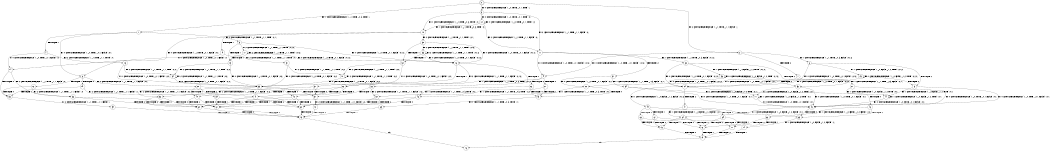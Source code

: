 digraph BCG {
size = "7, 10.5";
center = TRUE;
node [shape = circle];
0 [peripheries = 2];
0 -> 1 [label = "EX !1 !ATOMIC_EXCH_BRANCH (1, +1, TRUE, +0, 3, TRUE) !::"];
0 -> 2 [label = "EX !2 !ATOMIC_EXCH_BRANCH (1, +1, TRUE, +1, 1, FALSE) !::"];
0 -> 3 [label = "EX !0 !ATOMIC_EXCH_BRANCH (1, +0, TRUE, +0, 1, TRUE) !::"];
1 -> 4 [label = "TERMINATE !1"];
1 -> 5 [label = "EX !2 !ATOMIC_EXCH_BRANCH (1, +1, TRUE, +1, 1, TRUE) !:0:1:"];
1 -> 6 [label = "EX !0 !ATOMIC_EXCH_BRANCH (1, +0, TRUE, +0, 1, FALSE) !:0:1:"];
2 -> 7 [label = "TERMINATE !2"];
2 -> 8 [label = "EX !1 !ATOMIC_EXCH_BRANCH (1, +1, TRUE, +0, 3, FALSE) !:0:1:2:"];
2 -> 9 [label = "EX !0 !ATOMIC_EXCH_BRANCH (1, +0, TRUE, +0, 1, FALSE) !:0:1:2:"];
3 -> 10 [label = "EX !1 !ATOMIC_EXCH_BRANCH (1, +1, TRUE, +0, 3, TRUE) !:0:"];
3 -> 11 [label = "EX !2 !ATOMIC_EXCH_BRANCH (1, +1, TRUE, +1, 1, FALSE) !:0:"];
3 -> 12 [label = "EX !0 !ATOMIC_EXCH_BRANCH (1, +0, TRUE, +0, 1, TRUE) !:0:"];
4 -> 13 [label = "EX !2 !ATOMIC_EXCH_BRANCH (1, +1, TRUE, +1, 1, TRUE) !:0:"];
4 -> 14 [label = "EX !0 !ATOMIC_EXCH_BRANCH (1, +0, TRUE, +0, 1, FALSE) !:0:"];
5 -> 15 [label = "TERMINATE !1"];
5 -> 16 [label = "EX !0 !ATOMIC_EXCH_BRANCH (1, +0, TRUE, +0, 1, FALSE) !:0:1:2:"];
5 -> 17 [label = "EX !2 !ATOMIC_EXCH_BRANCH (1, +1, TRUE, +1, 1, TRUE) !:0:1:2:"];
6 -> 18 [label = "TERMINATE !1"];
6 -> 19 [label = "TERMINATE !0"];
6 -> 20 [label = "EX !2 !ATOMIC_EXCH_BRANCH (1, +1, TRUE, +1, 1, FALSE) !:0:1:"];
7 -> 21 [label = "EX !1 !ATOMIC_EXCH_BRANCH (1, +1, TRUE, +0, 3, FALSE) !:0:1:"];
7 -> 22 [label = "EX !0 !ATOMIC_EXCH_BRANCH (1, +0, TRUE, +0, 1, FALSE) !:0:1:"];
8 -> 23 [label = "TERMINATE !2"];
8 -> 24 [label = "EX !0 !ATOMIC_EXCH_BRANCH (1, +0, TRUE, +0, 1, FALSE) !:0:1:2:"];
8 -> 25 [label = "EX !1 !ATOMIC_EXCH_BRANCH (1, +0, FALSE, +1, 2, TRUE) !:0:1:2:"];
9 -> 26 [label = "TERMINATE !2"];
9 -> 27 [label = "TERMINATE !0"];
9 -> 28 [label = "EX !1 !ATOMIC_EXCH_BRANCH (1, +1, TRUE, +0, 3, TRUE) !:0:1:2:"];
10 -> 29 [label = "TERMINATE !1"];
10 -> 30 [label = "EX !2 !ATOMIC_EXCH_BRANCH (1, +1, TRUE, +1, 1, TRUE) !:0:1:"];
10 -> 6 [label = "EX !0 !ATOMIC_EXCH_BRANCH (1, +0, TRUE, +0, 1, FALSE) !:0:1:"];
11 -> 31 [label = "TERMINATE !2"];
11 -> 32 [label = "EX !1 !ATOMIC_EXCH_BRANCH (1, +1, TRUE, +0, 3, FALSE) !:0:1:2:"];
11 -> 9 [label = "EX !0 !ATOMIC_EXCH_BRANCH (1, +0, TRUE, +0, 1, FALSE) !:0:1:2:"];
12 -> 10 [label = "EX !1 !ATOMIC_EXCH_BRANCH (1, +1, TRUE, +0, 3, TRUE) !:0:"];
12 -> 11 [label = "EX !2 !ATOMIC_EXCH_BRANCH (1, +1, TRUE, +1, 1, FALSE) !:0:"];
12 -> 12 [label = "EX !0 !ATOMIC_EXCH_BRANCH (1, +0, TRUE, +0, 1, TRUE) !:0:"];
13 -> 33 [label = "EX !0 !ATOMIC_EXCH_BRANCH (1, +0, TRUE, +0, 1, FALSE) !:0:2:"];
13 -> 34 [label = "EX !2 !ATOMIC_EXCH_BRANCH (1, +1, TRUE, +1, 1, TRUE) !:0:2:"];
14 -> 35 [label = "TERMINATE !0"];
14 -> 36 [label = "EX !2 !ATOMIC_EXCH_BRANCH (1, +1, TRUE, +1, 1, FALSE) !:0:"];
15 -> 33 [label = "EX !0 !ATOMIC_EXCH_BRANCH (1, +0, TRUE, +0, 1, FALSE) !:0:2:"];
15 -> 34 [label = "EX !2 !ATOMIC_EXCH_BRANCH (1, +1, TRUE, +1, 1, TRUE) !:0:2:"];
16 -> 37 [label = "TERMINATE !1"];
16 -> 38 [label = "TERMINATE !0"];
16 -> 28 [label = "EX !2 !ATOMIC_EXCH_BRANCH (1, +1, TRUE, +1, 1, FALSE) !:0:1:2:"];
17 -> 15 [label = "TERMINATE !1"];
17 -> 16 [label = "EX !0 !ATOMIC_EXCH_BRANCH (1, +0, TRUE, +0, 1, FALSE) !:0:1:2:"];
17 -> 17 [label = "EX !2 !ATOMIC_EXCH_BRANCH (1, +1, TRUE, +1, 1, TRUE) !:0:1:2:"];
18 -> 35 [label = "TERMINATE !0"];
18 -> 36 [label = "EX !2 !ATOMIC_EXCH_BRANCH (1, +1, TRUE, +1, 1, FALSE) !:0:"];
19 -> 35 [label = "TERMINATE !1"];
19 -> 39 [label = "EX !2 !ATOMIC_EXCH_BRANCH (1, +1, TRUE, +1, 1, FALSE) !:1:"];
20 -> 40 [label = "TERMINATE !1"];
20 -> 41 [label = "TERMINATE !2"];
20 -> 42 [label = "TERMINATE !0"];
21 -> 43 [label = "EX !0 !ATOMIC_EXCH_BRANCH (1, +0, TRUE, +0, 1, FALSE) !:0:1:"];
21 -> 44 [label = "EX !1 !ATOMIC_EXCH_BRANCH (1, +0, FALSE, +1, 2, TRUE) !:0:1:"];
22 -> 45 [label = "TERMINATE !0"];
22 -> 46 [label = "EX !1 !ATOMIC_EXCH_BRANCH (1, +1, TRUE, +0, 3, TRUE) !:0:1:"];
23 -> 43 [label = "EX !0 !ATOMIC_EXCH_BRANCH (1, +0, TRUE, +0, 1, FALSE) !:0:1:"];
23 -> 44 [label = "EX !1 !ATOMIC_EXCH_BRANCH (1, +0, FALSE, +1, 2, TRUE) !:0:1:"];
24 -> 47 [label = "TERMINATE !2"];
24 -> 48 [label = "TERMINATE !0"];
24 -> 49 [label = "EX !1 !ATOMIC_EXCH_BRANCH (1, +0, FALSE, +1, 2, FALSE) !:0:1:2:"];
25 -> 23 [label = "TERMINATE !2"];
25 -> 24 [label = "EX !0 !ATOMIC_EXCH_BRANCH (1, +0, TRUE, +0, 1, FALSE) !:0:1:2:"];
25 -> 25 [label = "EX !1 !ATOMIC_EXCH_BRANCH (1, +0, FALSE, +1, 2, TRUE) !:0:1:2:"];
26 -> 45 [label = "TERMINATE !0"];
26 -> 46 [label = "EX !1 !ATOMIC_EXCH_BRANCH (1, +1, TRUE, +0, 3, TRUE) !:0:1:"];
27 -> 45 [label = "TERMINATE !2"];
27 -> 50 [label = "EX !1 !ATOMIC_EXCH_BRANCH (1, +1, TRUE, +0, 3, TRUE) !:1:2:"];
28 -> 40 [label = "TERMINATE !1"];
28 -> 41 [label = "TERMINATE !2"];
28 -> 42 [label = "TERMINATE !0"];
29 -> 51 [label = "EX !2 !ATOMIC_EXCH_BRANCH (1, +1, TRUE, +1, 1, TRUE) !:0:"];
29 -> 14 [label = "EX !0 !ATOMIC_EXCH_BRANCH (1, +0, TRUE, +0, 1, FALSE) !:0:"];
30 -> 52 [label = "TERMINATE !1"];
30 -> 53 [label = "EX !2 !ATOMIC_EXCH_BRANCH (1, +1, TRUE, +1, 1, TRUE) !:0:1:2:"];
30 -> 16 [label = "EX !0 !ATOMIC_EXCH_BRANCH (1, +0, TRUE, +0, 1, FALSE) !:0:1:2:"];
31 -> 54 [label = "EX !1 !ATOMIC_EXCH_BRANCH (1, +1, TRUE, +0, 3, FALSE) !:0:1:"];
31 -> 22 [label = "EX !0 !ATOMIC_EXCH_BRANCH (1, +0, TRUE, +0, 1, FALSE) !:0:1:"];
32 -> 55 [label = "TERMINATE !2"];
32 -> 56 [label = "EX !1 !ATOMIC_EXCH_BRANCH (1, +0, FALSE, +1, 2, TRUE) !:0:1:2:"];
32 -> 24 [label = "EX !0 !ATOMIC_EXCH_BRANCH (1, +0, TRUE, +0, 1, FALSE) !:0:1:2:"];
33 -> 57 [label = "TERMINATE !0"];
33 -> 58 [label = "EX !2 !ATOMIC_EXCH_BRANCH (1, +1, TRUE, +1, 1, FALSE) !:0:2:"];
34 -> 33 [label = "EX !0 !ATOMIC_EXCH_BRANCH (1, +0, TRUE, +0, 1, FALSE) !:0:2:"];
34 -> 34 [label = "EX !2 !ATOMIC_EXCH_BRANCH (1, +1, TRUE, +1, 1, TRUE) !:0:2:"];
35 -> 59 [label = "EX !2 !ATOMIC_EXCH_BRANCH (1, +1, TRUE, +1, 1, FALSE) !::"];
36 -> 60 [label = "TERMINATE !2"];
36 -> 61 [label = "TERMINATE !0"];
37 -> 57 [label = "TERMINATE !0"];
37 -> 58 [label = "EX !2 !ATOMIC_EXCH_BRANCH (1, +1, TRUE, +1, 1, FALSE) !:0:2:"];
38 -> 57 [label = "TERMINATE !1"];
38 -> 50 [label = "EX !2 !ATOMIC_EXCH_BRANCH (1, +1, TRUE, +1, 1, FALSE) !:1:2:"];
39 -> 61 [label = "TERMINATE !1"];
39 -> 62 [label = "TERMINATE !2"];
40 -> 60 [label = "TERMINATE !2"];
40 -> 61 [label = "TERMINATE !0"];
41 -> 60 [label = "TERMINATE !1"];
41 -> 62 [label = "TERMINATE !0"];
42 -> 61 [label = "TERMINATE !1"];
42 -> 62 [label = "TERMINATE !2"];
43 -> 63 [label = "TERMINATE !0"];
43 -> 64 [label = "EX !1 !ATOMIC_EXCH_BRANCH (1, +0, FALSE, +1, 2, FALSE) !:0:1:"];
44 -> 43 [label = "EX !0 !ATOMIC_EXCH_BRANCH (1, +0, TRUE, +0, 1, FALSE) !:0:1:"];
44 -> 44 [label = "EX !1 !ATOMIC_EXCH_BRANCH (1, +0, FALSE, +1, 2, TRUE) !:0:1:"];
45 -> 65 [label = "EX !1 !ATOMIC_EXCH_BRANCH (1, +1, TRUE, +0, 3, TRUE) !:1:"];
46 -> 60 [label = "TERMINATE !1"];
46 -> 62 [label = "TERMINATE !0"];
47 -> 63 [label = "TERMINATE !0"];
47 -> 64 [label = "EX !1 !ATOMIC_EXCH_BRANCH (1, +0, FALSE, +1, 2, FALSE) !:0:1:"];
48 -> 63 [label = "TERMINATE !2"];
48 -> 66 [label = "EX !1 !ATOMIC_EXCH_BRANCH (1, +0, FALSE, +1, 2, FALSE) !:1:2:"];
49 -> 67 [label = "TERMINATE !1"];
49 -> 68 [label = "TERMINATE !2"];
49 -> 69 [label = "TERMINATE !0"];
50 -> 61 [label = "TERMINATE !1"];
50 -> 62 [label = "TERMINATE !2"];
51 -> 70 [label = "EX !2 !ATOMIC_EXCH_BRANCH (1, +1, TRUE, +1, 1, TRUE) !:0:2:"];
51 -> 33 [label = "EX !0 !ATOMIC_EXCH_BRANCH (1, +0, TRUE, +0, 1, FALSE) !:0:2:"];
52 -> 70 [label = "EX !2 !ATOMIC_EXCH_BRANCH (1, +1, TRUE, +1, 1, TRUE) !:0:2:"];
52 -> 33 [label = "EX !0 !ATOMIC_EXCH_BRANCH (1, +0, TRUE, +0, 1, FALSE) !:0:2:"];
53 -> 52 [label = "TERMINATE !1"];
53 -> 53 [label = "EX !2 !ATOMIC_EXCH_BRANCH (1, +1, TRUE, +1, 1, TRUE) !:0:1:2:"];
53 -> 16 [label = "EX !0 !ATOMIC_EXCH_BRANCH (1, +0, TRUE, +0, 1, FALSE) !:0:1:2:"];
54 -> 71 [label = "EX !1 !ATOMIC_EXCH_BRANCH (1, +0, FALSE, +1, 2, TRUE) !:0:1:"];
54 -> 43 [label = "EX !0 !ATOMIC_EXCH_BRANCH (1, +0, TRUE, +0, 1, FALSE) !:0:1:"];
55 -> 71 [label = "EX !1 !ATOMIC_EXCH_BRANCH (1, +0, FALSE, +1, 2, TRUE) !:0:1:"];
55 -> 43 [label = "EX !0 !ATOMIC_EXCH_BRANCH (1, +0, TRUE, +0, 1, FALSE) !:0:1:"];
56 -> 55 [label = "TERMINATE !2"];
56 -> 56 [label = "EX !1 !ATOMIC_EXCH_BRANCH (1, +0, FALSE, +1, 2, TRUE) !:0:1:2:"];
56 -> 24 [label = "EX !0 !ATOMIC_EXCH_BRANCH (1, +0, TRUE, +0, 1, FALSE) !:0:1:2:"];
57 -> 72 [label = "EX !2 !ATOMIC_EXCH_BRANCH (1, +1, TRUE, +1, 1, FALSE) !:2:"];
58 -> 60 [label = "TERMINATE !2"];
58 -> 61 [label = "TERMINATE !0"];
59 -> 73 [label = "TERMINATE !2"];
60 -> 73 [label = "TERMINATE !0"];
61 -> 73 [label = "TERMINATE !2"];
62 -> 73 [label = "TERMINATE !1"];
63 -> 74 [label = "EX !1 !ATOMIC_EXCH_BRANCH (1, +0, FALSE, +1, 2, FALSE) !:1:"];
64 -> 75 [label = "TERMINATE !1"];
64 -> 76 [label = "TERMINATE !0"];
65 -> 73 [label = "TERMINATE !1"];
66 -> 77 [label = "TERMINATE !1"];
66 -> 76 [label = "TERMINATE !2"];
67 -> 75 [label = "TERMINATE !2"];
67 -> 77 [label = "TERMINATE !0"];
68 -> 75 [label = "TERMINATE !1"];
68 -> 76 [label = "TERMINATE !0"];
69 -> 77 [label = "TERMINATE !1"];
69 -> 76 [label = "TERMINATE !2"];
70 -> 70 [label = "EX !2 !ATOMIC_EXCH_BRANCH (1, +1, TRUE, +1, 1, TRUE) !:0:2:"];
70 -> 33 [label = "EX !0 !ATOMIC_EXCH_BRANCH (1, +0, TRUE, +0, 1, FALSE) !:0:2:"];
71 -> 71 [label = "EX !1 !ATOMIC_EXCH_BRANCH (1, +0, FALSE, +1, 2, TRUE) !:0:1:"];
71 -> 43 [label = "EX !0 !ATOMIC_EXCH_BRANCH (1, +0, TRUE, +0, 1, FALSE) !:0:1:"];
72 -> 73 [label = "TERMINATE !2"];
73 -> 78 [label = "exit"];
74 -> 79 [label = "TERMINATE !1"];
75 -> 79 [label = "TERMINATE !0"];
76 -> 79 [label = "TERMINATE !1"];
77 -> 79 [label = "TERMINATE !2"];
79 -> 78 [label = "exit"];
}
